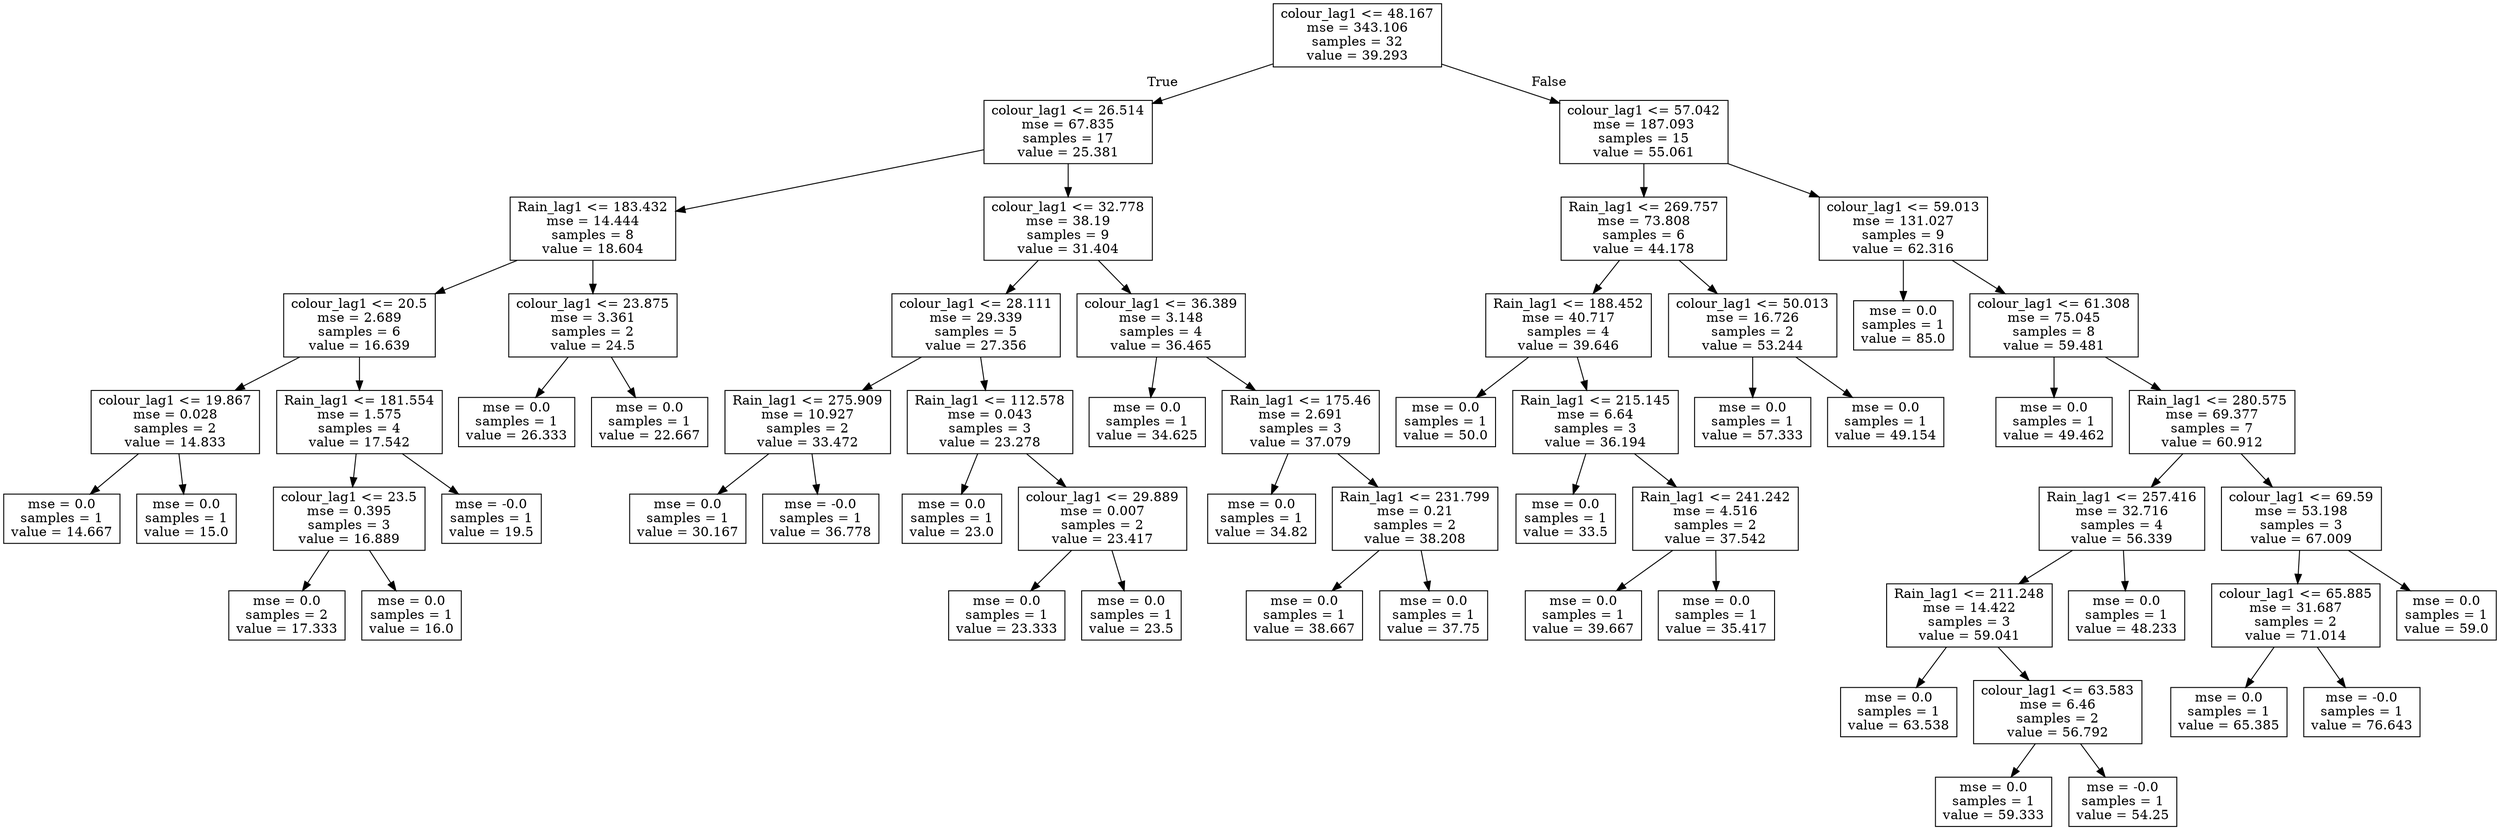 digraph Tree {
node [shape=box] ;
0 [label="colour_lag1 <= 48.167\nmse = 343.106\nsamples = 32\nvalue = 39.293"] ;
1 [label="colour_lag1 <= 26.514\nmse = 67.835\nsamples = 17\nvalue = 25.381"] ;
0 -> 1 [labeldistance=2.5, labelangle=45, headlabel="True"] ;
2 [label="Rain_lag1 <= 183.432\nmse = 14.444\nsamples = 8\nvalue = 18.604"] ;
1 -> 2 ;
3 [label="colour_lag1 <= 20.5\nmse = 2.689\nsamples = 6\nvalue = 16.639"] ;
2 -> 3 ;
4 [label="colour_lag1 <= 19.867\nmse = 0.028\nsamples = 2\nvalue = 14.833"] ;
3 -> 4 ;
5 [label="mse = 0.0\nsamples = 1\nvalue = 14.667"] ;
4 -> 5 ;
6 [label="mse = 0.0\nsamples = 1\nvalue = 15.0"] ;
4 -> 6 ;
7 [label="Rain_lag1 <= 181.554\nmse = 1.575\nsamples = 4\nvalue = 17.542"] ;
3 -> 7 ;
8 [label="colour_lag1 <= 23.5\nmse = 0.395\nsamples = 3\nvalue = 16.889"] ;
7 -> 8 ;
9 [label="mse = 0.0\nsamples = 2\nvalue = 17.333"] ;
8 -> 9 ;
10 [label="mse = 0.0\nsamples = 1\nvalue = 16.0"] ;
8 -> 10 ;
11 [label="mse = -0.0\nsamples = 1\nvalue = 19.5"] ;
7 -> 11 ;
12 [label="colour_lag1 <= 23.875\nmse = 3.361\nsamples = 2\nvalue = 24.5"] ;
2 -> 12 ;
13 [label="mse = 0.0\nsamples = 1\nvalue = 26.333"] ;
12 -> 13 ;
14 [label="mse = 0.0\nsamples = 1\nvalue = 22.667"] ;
12 -> 14 ;
15 [label="colour_lag1 <= 32.778\nmse = 38.19\nsamples = 9\nvalue = 31.404"] ;
1 -> 15 ;
16 [label="colour_lag1 <= 28.111\nmse = 29.339\nsamples = 5\nvalue = 27.356"] ;
15 -> 16 ;
17 [label="Rain_lag1 <= 275.909\nmse = 10.927\nsamples = 2\nvalue = 33.472"] ;
16 -> 17 ;
18 [label="mse = 0.0\nsamples = 1\nvalue = 30.167"] ;
17 -> 18 ;
19 [label="mse = -0.0\nsamples = 1\nvalue = 36.778"] ;
17 -> 19 ;
20 [label="Rain_lag1 <= 112.578\nmse = 0.043\nsamples = 3\nvalue = 23.278"] ;
16 -> 20 ;
21 [label="mse = 0.0\nsamples = 1\nvalue = 23.0"] ;
20 -> 21 ;
22 [label="colour_lag1 <= 29.889\nmse = 0.007\nsamples = 2\nvalue = 23.417"] ;
20 -> 22 ;
23 [label="mse = 0.0\nsamples = 1\nvalue = 23.333"] ;
22 -> 23 ;
24 [label="mse = 0.0\nsamples = 1\nvalue = 23.5"] ;
22 -> 24 ;
25 [label="colour_lag1 <= 36.389\nmse = 3.148\nsamples = 4\nvalue = 36.465"] ;
15 -> 25 ;
26 [label="mse = 0.0\nsamples = 1\nvalue = 34.625"] ;
25 -> 26 ;
27 [label="Rain_lag1 <= 175.46\nmse = 2.691\nsamples = 3\nvalue = 37.079"] ;
25 -> 27 ;
28 [label="mse = 0.0\nsamples = 1\nvalue = 34.82"] ;
27 -> 28 ;
29 [label="Rain_lag1 <= 231.799\nmse = 0.21\nsamples = 2\nvalue = 38.208"] ;
27 -> 29 ;
30 [label="mse = 0.0\nsamples = 1\nvalue = 38.667"] ;
29 -> 30 ;
31 [label="mse = 0.0\nsamples = 1\nvalue = 37.75"] ;
29 -> 31 ;
32 [label="colour_lag1 <= 57.042\nmse = 187.093\nsamples = 15\nvalue = 55.061"] ;
0 -> 32 [labeldistance=2.5, labelangle=-45, headlabel="False"] ;
33 [label="Rain_lag1 <= 269.757\nmse = 73.808\nsamples = 6\nvalue = 44.178"] ;
32 -> 33 ;
34 [label="Rain_lag1 <= 188.452\nmse = 40.717\nsamples = 4\nvalue = 39.646"] ;
33 -> 34 ;
35 [label="mse = 0.0\nsamples = 1\nvalue = 50.0"] ;
34 -> 35 ;
36 [label="Rain_lag1 <= 215.145\nmse = 6.64\nsamples = 3\nvalue = 36.194"] ;
34 -> 36 ;
37 [label="mse = 0.0\nsamples = 1\nvalue = 33.5"] ;
36 -> 37 ;
38 [label="Rain_lag1 <= 241.242\nmse = 4.516\nsamples = 2\nvalue = 37.542"] ;
36 -> 38 ;
39 [label="mse = 0.0\nsamples = 1\nvalue = 39.667"] ;
38 -> 39 ;
40 [label="mse = 0.0\nsamples = 1\nvalue = 35.417"] ;
38 -> 40 ;
41 [label="colour_lag1 <= 50.013\nmse = 16.726\nsamples = 2\nvalue = 53.244"] ;
33 -> 41 ;
42 [label="mse = 0.0\nsamples = 1\nvalue = 57.333"] ;
41 -> 42 ;
43 [label="mse = 0.0\nsamples = 1\nvalue = 49.154"] ;
41 -> 43 ;
44 [label="colour_lag1 <= 59.013\nmse = 131.027\nsamples = 9\nvalue = 62.316"] ;
32 -> 44 ;
45 [label="mse = 0.0\nsamples = 1\nvalue = 85.0"] ;
44 -> 45 ;
46 [label="colour_lag1 <= 61.308\nmse = 75.045\nsamples = 8\nvalue = 59.481"] ;
44 -> 46 ;
47 [label="mse = 0.0\nsamples = 1\nvalue = 49.462"] ;
46 -> 47 ;
48 [label="Rain_lag1 <= 280.575\nmse = 69.377\nsamples = 7\nvalue = 60.912"] ;
46 -> 48 ;
49 [label="Rain_lag1 <= 257.416\nmse = 32.716\nsamples = 4\nvalue = 56.339"] ;
48 -> 49 ;
50 [label="Rain_lag1 <= 211.248\nmse = 14.422\nsamples = 3\nvalue = 59.041"] ;
49 -> 50 ;
51 [label="mse = 0.0\nsamples = 1\nvalue = 63.538"] ;
50 -> 51 ;
52 [label="colour_lag1 <= 63.583\nmse = 6.46\nsamples = 2\nvalue = 56.792"] ;
50 -> 52 ;
53 [label="mse = 0.0\nsamples = 1\nvalue = 59.333"] ;
52 -> 53 ;
54 [label="mse = -0.0\nsamples = 1\nvalue = 54.25"] ;
52 -> 54 ;
55 [label="mse = 0.0\nsamples = 1\nvalue = 48.233"] ;
49 -> 55 ;
56 [label="colour_lag1 <= 69.59\nmse = 53.198\nsamples = 3\nvalue = 67.009"] ;
48 -> 56 ;
57 [label="colour_lag1 <= 65.885\nmse = 31.687\nsamples = 2\nvalue = 71.014"] ;
56 -> 57 ;
58 [label="mse = 0.0\nsamples = 1\nvalue = 65.385"] ;
57 -> 58 ;
59 [label="mse = -0.0\nsamples = 1\nvalue = 76.643"] ;
57 -> 59 ;
60 [label="mse = 0.0\nsamples = 1\nvalue = 59.0"] ;
56 -> 60 ;
}